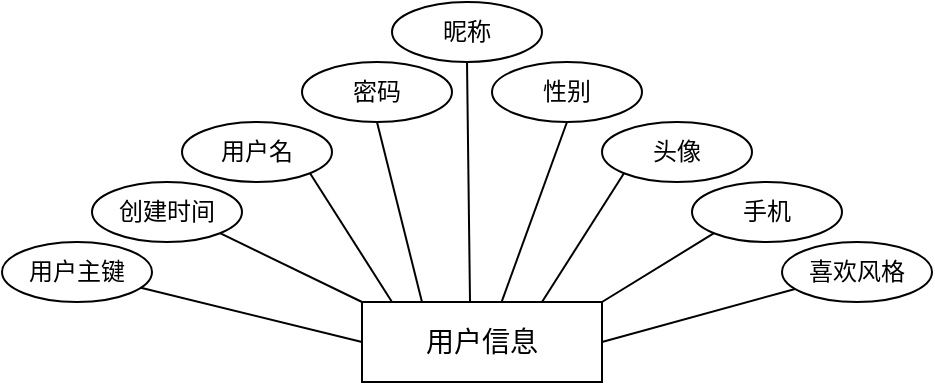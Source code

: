 <mxfile version="26.1.0">
  <diagram name="Page-1" id="9OhKOkV_mPs7GRqaQnFj">
    <mxGraphModel dx="984" dy="586" grid="1" gridSize="15" guides="1" tooltips="1" connect="1" arrows="1" fold="1" page="1" pageScale="1" pageWidth="850" pageHeight="1100" math="0" shadow="0">
      <root>
        <mxCell id="0" />
        <mxCell id="1" parent="0" />
        <mxCell id="GSTNSherqbm7E0yCV95N-1" value="&lt;font style=&quot;font-size: 14px;&quot;&gt;用户信息&lt;/font&gt;" style="rounded=0;whiteSpace=wrap;html=1;" vertex="1" parent="1">
          <mxGeometry x="360" y="240" width="120" height="40" as="geometry" />
        </mxCell>
        <mxCell id="GSTNSherqbm7E0yCV95N-2" value="用户主键" style="ellipse;whiteSpace=wrap;html=1;" vertex="1" parent="1">
          <mxGeometry x="180" y="210" width="75" height="30" as="geometry" />
        </mxCell>
        <mxCell id="GSTNSherqbm7E0yCV95N-3" value="创建时间" style="ellipse;whiteSpace=wrap;html=1;" vertex="1" parent="1">
          <mxGeometry x="225" y="180" width="75" height="30" as="geometry" />
        </mxCell>
        <mxCell id="GSTNSherqbm7E0yCV95N-4" value="用户名" style="ellipse;whiteSpace=wrap;html=1;" vertex="1" parent="1">
          <mxGeometry x="270" y="150" width="75" height="30" as="geometry" />
        </mxCell>
        <mxCell id="GSTNSherqbm7E0yCV95N-5" value="密码" style="ellipse;whiteSpace=wrap;html=1;" vertex="1" parent="1">
          <mxGeometry x="330" y="120" width="75" height="30" as="geometry" />
        </mxCell>
        <mxCell id="GSTNSherqbm7E0yCV95N-6" value="昵称" style="ellipse;whiteSpace=wrap;html=1;" vertex="1" parent="1">
          <mxGeometry x="375" y="90" width="75" height="30" as="geometry" />
        </mxCell>
        <mxCell id="GSTNSherqbm7E0yCV95N-7" value="性别" style="ellipse;whiteSpace=wrap;html=1;" vertex="1" parent="1">
          <mxGeometry x="425" y="120" width="75" height="30" as="geometry" />
        </mxCell>
        <mxCell id="GSTNSherqbm7E0yCV95N-8" value="头像" style="ellipse;whiteSpace=wrap;html=1;" vertex="1" parent="1">
          <mxGeometry x="480" y="150" width="75" height="30" as="geometry" />
        </mxCell>
        <mxCell id="GSTNSherqbm7E0yCV95N-9" value="手机" style="ellipse;whiteSpace=wrap;html=1;" vertex="1" parent="1">
          <mxGeometry x="525" y="180" width="75" height="30" as="geometry" />
        </mxCell>
        <mxCell id="GSTNSherqbm7E0yCV95N-10" value="喜欢风格" style="ellipse;whiteSpace=wrap;html=1;" vertex="1" parent="1">
          <mxGeometry x="570" y="210" width="75" height="30" as="geometry" />
        </mxCell>
        <mxCell id="GSTNSherqbm7E0yCV95N-12" value="" style="endArrow=none;html=1;rounded=0;exitX=0;exitY=0.5;exitDx=0;exitDy=0;" edge="1" parent="1" source="GSTNSherqbm7E0yCV95N-1" target="GSTNSherqbm7E0yCV95N-2">
          <mxGeometry width="50" height="50" relative="1" as="geometry">
            <mxPoint x="405" y="215" as="sourcePoint" />
            <mxPoint x="455" y="165" as="targetPoint" />
          </mxGeometry>
        </mxCell>
        <mxCell id="GSTNSherqbm7E0yCV95N-13" value="" style="endArrow=none;html=1;rounded=0;exitX=0;exitY=0;exitDx=0;exitDy=0;entryX=1;entryY=1;entryDx=0;entryDy=0;" edge="1" parent="1" source="GSTNSherqbm7E0yCV95N-1" target="GSTNSherqbm7E0yCV95N-3">
          <mxGeometry width="50" height="50" relative="1" as="geometry">
            <mxPoint x="405" y="215" as="sourcePoint" />
            <mxPoint x="315" y="195" as="targetPoint" />
          </mxGeometry>
        </mxCell>
        <mxCell id="GSTNSherqbm7E0yCV95N-14" value="" style="endArrow=none;html=1;rounded=0;entryX=1;entryY=1;entryDx=0;entryDy=0;" edge="1" parent="1" target="GSTNSherqbm7E0yCV95N-4">
          <mxGeometry width="50" height="50" relative="1" as="geometry">
            <mxPoint x="375" y="240" as="sourcePoint" />
            <mxPoint x="455" y="165" as="targetPoint" />
          </mxGeometry>
        </mxCell>
        <mxCell id="GSTNSherqbm7E0yCV95N-15" value="" style="endArrow=none;html=1;rounded=0;entryX=0.5;entryY=1;entryDx=0;entryDy=0;exitX=0.25;exitY=0;exitDx=0;exitDy=0;" edge="1" parent="1" source="GSTNSherqbm7E0yCV95N-1" target="GSTNSherqbm7E0yCV95N-5">
          <mxGeometry width="50" height="50" relative="1" as="geometry">
            <mxPoint x="390" y="225" as="sourcePoint" />
            <mxPoint x="455" y="165" as="targetPoint" />
          </mxGeometry>
        </mxCell>
        <mxCell id="GSTNSherqbm7E0yCV95N-16" value="" style="endArrow=none;html=1;rounded=0;entryX=0.5;entryY=1;entryDx=0;entryDy=0;exitX=0.45;exitY=-0.012;exitDx=0;exitDy=0;exitPerimeter=0;" edge="1" parent="1" source="GSTNSherqbm7E0yCV95N-1" target="GSTNSherqbm7E0yCV95N-6">
          <mxGeometry width="50" height="50" relative="1" as="geometry">
            <mxPoint x="413" y="225" as="sourcePoint" />
            <mxPoint x="455" y="165" as="targetPoint" />
          </mxGeometry>
        </mxCell>
        <mxCell id="GSTNSherqbm7E0yCV95N-17" value="" style="endArrow=none;html=1;rounded=0;exitX=0.583;exitY=-0.012;exitDx=0;exitDy=0;exitPerimeter=0;entryX=0.5;entryY=1;entryDx=0;entryDy=0;" edge="1" parent="1" source="GSTNSherqbm7E0yCV95N-1" target="GSTNSherqbm7E0yCV95N-7">
          <mxGeometry width="50" height="50" relative="1" as="geometry">
            <mxPoint x="405" y="215" as="sourcePoint" />
            <mxPoint x="455" y="165" as="targetPoint" />
          </mxGeometry>
        </mxCell>
        <mxCell id="GSTNSherqbm7E0yCV95N-18" value="" style="endArrow=none;html=1;rounded=0;exitX=0.75;exitY=0;exitDx=0;exitDy=0;entryX=0;entryY=1;entryDx=0;entryDy=0;" edge="1" parent="1" source="GSTNSherqbm7E0yCV95N-1" target="GSTNSherqbm7E0yCV95N-8">
          <mxGeometry width="50" height="50" relative="1" as="geometry">
            <mxPoint x="405" y="215" as="sourcePoint" />
            <mxPoint x="455" y="165" as="targetPoint" />
          </mxGeometry>
        </mxCell>
        <mxCell id="GSTNSherqbm7E0yCV95N-19" value="" style="endArrow=none;html=1;rounded=0;exitX=1;exitY=0;exitDx=0;exitDy=0;entryX=0;entryY=1;entryDx=0;entryDy=0;" edge="1" parent="1" source="GSTNSherqbm7E0yCV95N-1" target="GSTNSherqbm7E0yCV95N-9">
          <mxGeometry width="50" height="50" relative="1" as="geometry">
            <mxPoint x="405" y="215" as="sourcePoint" />
            <mxPoint x="455" y="165" as="targetPoint" />
          </mxGeometry>
        </mxCell>
        <mxCell id="GSTNSherqbm7E0yCV95N-20" value="" style="endArrow=none;html=1;rounded=0;exitX=1;exitY=0.5;exitDx=0;exitDy=0;" edge="1" parent="1" source="GSTNSherqbm7E0yCV95N-1" target="GSTNSherqbm7E0yCV95N-10">
          <mxGeometry width="50" height="50" relative="1" as="geometry">
            <mxPoint x="405" y="215" as="sourcePoint" />
            <mxPoint x="455" y="165" as="targetPoint" />
          </mxGeometry>
        </mxCell>
      </root>
    </mxGraphModel>
  </diagram>
</mxfile>
